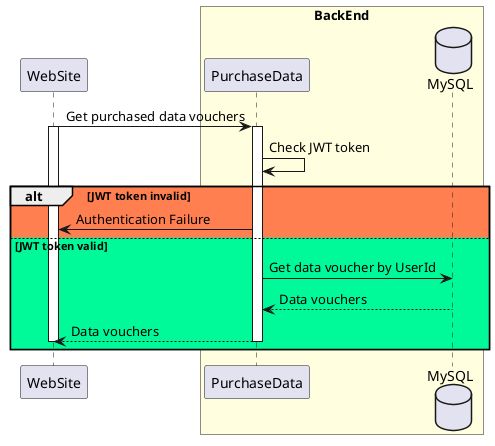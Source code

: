 @startuml

participant WebSite

box "BackEnd" #LightYellow
participant PurchaseData
database MySQL
end box

WebSite -> PurchaseData : Get purchased data vouchers
activate WebSite
activate PurchaseData
PurchaseData -> PurchaseData: Check JWT token

alt #Coral JWT token invalid

  PurchaseData -> WebSite: Authentication Failure

else #MediumSpringGreen JWT token valid

  PurchaseData -> MySQL: Get data voucher by UserId
  MySQL --> PurchaseData: Data vouchers
  PurchaseData --> WebSite: Data vouchers
  deactivate PurchaseData
  deactivate WebSite
end


@enduml

